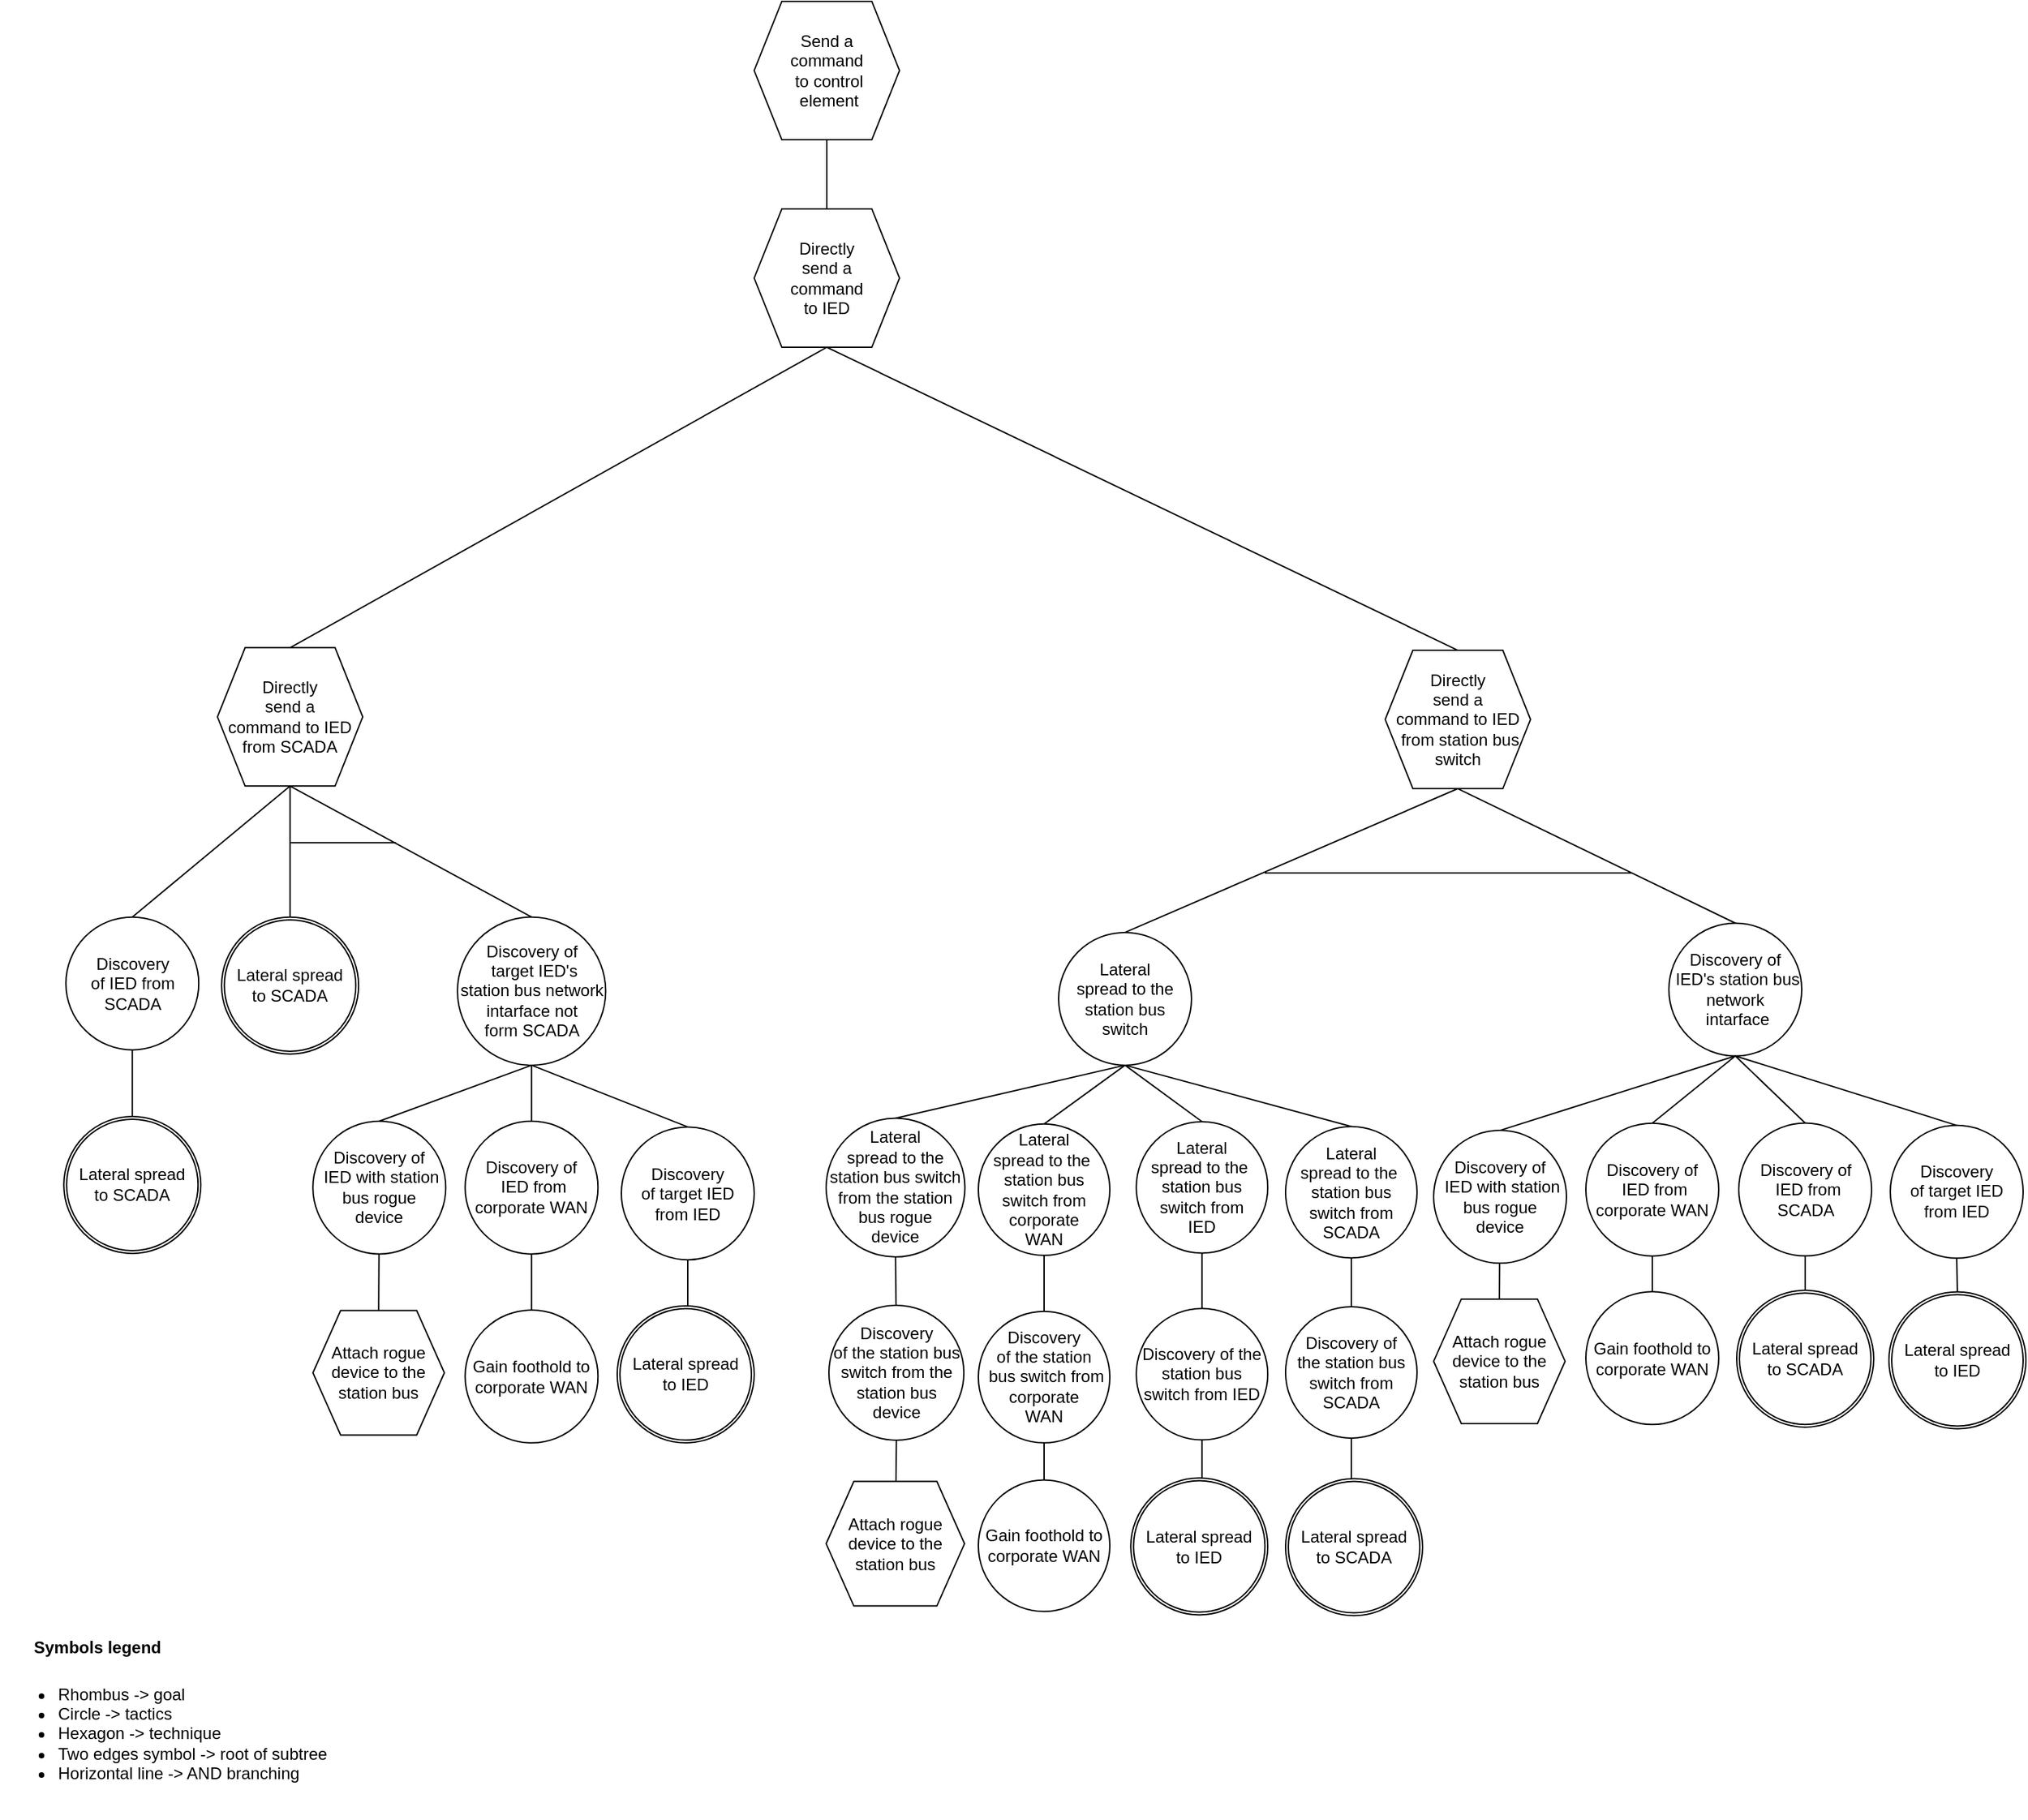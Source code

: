 <mxfile version="16.1.2" type="device"><diagram id="xbHYeiGO_CIbIeRIyyaW" name="Page-1"><mxGraphModel dx="3055" dy="998" grid="1" gridSize="10" guides="1" tooltips="1" connect="1" arrows="1" fold="1" page="1" pageScale="1" pageWidth="850" pageHeight="1100" math="0" shadow="0"><root><mxCell id="0"/><mxCell id="1" parent="0"/><mxCell id="wkG5_CU37ZLFnjXLYzD5-7" value="&lt;span style=&quot;font-family: &amp;#34;helvetica&amp;#34;&quot;&gt;Send a&lt;/span&gt;&lt;br style=&quot;font-family: &amp;#34;helvetica&amp;#34;&quot;&gt;&lt;span style=&quot;font-family: &amp;#34;helvetica&amp;#34;&quot;&gt;command&lt;/span&gt;&lt;br style=&quot;font-family: &amp;#34;helvetica&amp;#34;&quot;&gt;&lt;span style=&quot;font-family: &amp;#34;helvetica&amp;#34;&quot;&gt;&amp;nbsp;to control&lt;/span&gt;&lt;br style=&quot;font-family: &amp;#34;helvetica&amp;#34;&quot;&gt;&lt;span style=&quot;font-family: &amp;#34;helvetica&amp;#34;&quot;&gt;&amp;nbsp;element&lt;/span&gt;" style="shape=hexagon;perimeter=hexagonPerimeter2;whiteSpace=wrap;html=1;fixedSize=1;" parent="1" vertex="1"><mxGeometry x="-980.0" y="10" width="105" height="100" as="geometry"/></mxCell><mxCell id="wkG5_CU37ZLFnjXLYzD5-8" value="Directly &lt;br&gt;send a&lt;br&gt;command&lt;br&gt;to IED" style="shape=hexagon;perimeter=hexagonPerimeter2;whiteSpace=wrap;html=1;fixedSize=1;" parent="1" vertex="1"><mxGeometry x="-980" y="160.0" width="105" height="100" as="geometry"/></mxCell><mxCell id="wkG5_CU37ZLFnjXLYzD5-47" value="" style="endArrow=none;html=1;rounded=0;fontStyle=1;entryX=0.5;entryY=0;entryDx=0;entryDy=0;exitX=0.5;exitY=1;exitDx=0;exitDy=0;" parent="1" source="wkG5_CU37ZLFnjXLYzD5-7" target="wkG5_CU37ZLFnjXLYzD5-8" edge="1"><mxGeometry width="50" height="50" relative="1" as="geometry"><mxPoint x="1735" y="90" as="sourcePoint"/><mxPoint x="297.5" y="89.5" as="targetPoint"/></mxGeometry></mxCell><mxCell id="A3K8B1xX85LwOK0DyzmP-1" value="&lt;font style=&quot;font-size: 12px&quot;&gt;Symbols legend&lt;/font&gt;" style="text;strokeColor=none;fillColor=none;html=1;fontSize=24;fontStyle=1;verticalAlign=middle;align=center;" parent="1" vertex="1"><mxGeometry x="-1505" y="1176.23" width="100" height="40" as="geometry"/></mxCell><mxCell id="A3K8B1xX85LwOK0DyzmP-2" value="&lt;ul&gt;&lt;li&gt;&lt;span&gt;Rhombus -&amp;gt; goal&lt;/span&gt;&lt;/li&gt;&lt;li&gt;&lt;span&gt;Circle -&amp;gt; tactics&lt;/span&gt;&lt;br&gt;&lt;/li&gt;&lt;li&gt;Hexagon -&amp;gt; technique&lt;/li&gt;&lt;li&gt;Two edges symbol -&amp;gt; root of subtree&lt;/li&gt;&lt;li&gt;Horizontal line -&amp;gt; AND branching&lt;/li&gt;&lt;/ul&gt;" style="text;strokeColor=none;fillColor=none;html=1;whiteSpace=wrap;verticalAlign=middle;overflow=hidden;fontSize=12;" parent="1" vertex="1"><mxGeometry x="-1525" y="1200.17" width="250" height="123.06" as="geometry"/></mxCell><mxCell id="tBHeuhzr9P8B-SrUqs1z-7" value="" style="endArrow=none;html=1;rounded=0;exitX=0.5;exitY=1;exitDx=0;exitDy=0;entryX=0.5;entryY=0;entryDx=0;entryDy=0;" parent="1" source="tBHeuhzr9P8B-SrUqs1z-8" target="2avfzSoNMkTXMpvx09eD-16" edge="1"><mxGeometry width="50" height="50" relative="1" as="geometry"><mxPoint x="-1610.37" y="534.86" as="sourcePoint"/><mxPoint x="-1497.37" y="813.5" as="targetPoint"/></mxGeometry></mxCell><mxCell id="tBHeuhzr9P8B-SrUqs1z-8" value="Discovery&lt;br&gt;of IED from SCADA" style="ellipse;whiteSpace=wrap;html=1;aspect=fixed;" parent="1" vertex="1"><mxGeometry x="-1477.37" y="671.84" width="96" height="96" as="geometry"/></mxCell><mxCell id="tBHeuhzr9P8B-SrUqs1z-9" value="" style="endArrow=none;html=1;rounded=0;exitX=0.5;exitY=0;exitDx=0;exitDy=0;entryX=0.5;entryY=1;entryDx=0;entryDy=0;" parent="1" source="tBHeuhzr9P8B-SrUqs1z-8" target="ZmdPcdVTR1za3BunvtcV-39" edge="1"><mxGeometry width="50" height="50" relative="1" as="geometry"><mxPoint x="-1681.87" y="495.15" as="sourcePoint"/><mxPoint x="-1164.87" y="626.27" as="targetPoint"/><Array as="points"/></mxGeometry></mxCell><mxCell id="ZmdPcdVTR1za3BunvtcV-39" value="Directly&lt;br&gt;send a&lt;br&gt;command to IED from SCADA" style="shape=hexagon;perimeter=hexagonPerimeter2;whiteSpace=wrap;html=1;fixedSize=1;" parent="1" vertex="1"><mxGeometry x="-1367.87" y="477.17" width="105" height="100" as="geometry"/></mxCell><mxCell id="ZmdPcdVTR1za3BunvtcV-41" value="" style="endArrow=none;html=1;rounded=0;entryX=0.5;entryY=0;entryDx=0;entryDy=0;exitX=0.5;exitY=1;exitDx=0;exitDy=0;" parent="1" source="wkG5_CU37ZLFnjXLYzD5-8" target="ZmdPcdVTR1za3BunvtcV-39" edge="1"><mxGeometry width="50" height="50" relative="1" as="geometry"><mxPoint x="80" y="199.45" as="sourcePoint"/><mxPoint x="148" y="319.45" as="targetPoint"/></mxGeometry></mxCell><mxCell id="LZbwzX13tQkmF7auQUtu-6" value="" style="endArrow=none;html=1;rounded=0;entryX=0.5;entryY=0;entryDx=0;entryDy=0;exitX=0.5;exitY=1;exitDx=0;exitDy=0;" parent="1" source="ZmdPcdVTR1za3BunvtcV-39" target="uAcnihbOMQ7UStgC1b__-2" edge="1"><mxGeometry width="50" height="50" relative="1" as="geometry"><mxPoint x="-2065.37" y="606.27" as="sourcePoint"/><mxPoint x="-1315.34" y="625.59" as="targetPoint"/></mxGeometry></mxCell><mxCell id="LZbwzX13tQkmF7auQUtu-7" value="" style="endArrow=none;html=1;rounded=0;entryX=0.5;entryY=1;entryDx=0;entryDy=0;exitX=0.5;exitY=0;exitDx=0;exitDy=0;" parent="1" source="LZbwzX13tQkmF7auQUtu-9" target="ZmdPcdVTR1za3BunvtcV-39" edge="1"><mxGeometry width="50" height="50" relative="1" as="geometry"><mxPoint x="-1097.87" y="704.28" as="sourcePoint"/><mxPoint x="-1700.87" y="682.64" as="targetPoint"/></mxGeometry></mxCell><mxCell id="LZbwzX13tQkmF7auQUtu-8" value="" style="endArrow=none;html=1;rounded=0;" parent="1" edge="1"><mxGeometry width="50" height="50" relative="1" as="geometry"><mxPoint x="-1314.87" y="618.07" as="sourcePoint"/><mxPoint x="-1238.87" y="618.15" as="targetPoint"/></mxGeometry></mxCell><mxCell id="LZbwzX13tQkmF7auQUtu-9" value="Discovery of&lt;br&gt;&amp;nbsp;target IED's&lt;br&gt;station bus network intarface not &lt;br&gt;form SCADA" style="ellipse;whiteSpace=wrap;html=1;aspect=fixed;" parent="1" vertex="1"><mxGeometry x="-1194.42" y="671.84" width="107.1" height="107.1" as="geometry"/></mxCell><mxCell id="LZbwzX13tQkmF7auQUtu-12" value="" style="endArrow=none;html=1;rounded=0;exitX=0.5;exitY=0;exitDx=0;exitDy=0;entryX=0.5;entryY=1;entryDx=0;entryDy=0;" parent="1" source="LZbwzX13tQkmF7auQUtu-41" target="LZbwzX13tQkmF7auQUtu-9" edge="1"><mxGeometry width="50" height="50" relative="1" as="geometry"><mxPoint x="-1016.87" y="823.57" as="sourcePoint"/><mxPoint x="-1228.87" y="893.69" as="targetPoint"/><Array as="points"/></mxGeometry></mxCell><mxCell id="LZbwzX13tQkmF7auQUtu-18" value="Discovery of&lt;br&gt;&amp;nbsp;IED with station bus rogue &lt;br&gt;device" style="ellipse;whiteSpace=wrap;html=1;aspect=fixed;" parent="1" vertex="1"><mxGeometry x="-1298.87" y="819.38" width="96" height="96" as="geometry"/></mxCell><mxCell id="LZbwzX13tQkmF7auQUtu-19" value="" style="endArrow=none;html=1;rounded=0;entryX=0.5;entryY=1;entryDx=0;entryDy=0;exitX=0.5;exitY=0;exitDx=0;exitDy=0;" parent="1" source="LZbwzX13tQkmF7auQUtu-18" target="LZbwzX13tQkmF7auQUtu-9" edge="1"><mxGeometry width="50" height="50" relative="1" as="geometry"><mxPoint x="-1208.578" y="877.806" as="sourcePoint"/><mxPoint x="-1146.87" y="831.32" as="targetPoint"/><Array as="points"/></mxGeometry></mxCell><mxCell id="LZbwzX13tQkmF7auQUtu-20" value="Attach rogue device to the station bus" style="shape=hexagon;perimeter=hexagonPerimeter2;whiteSpace=wrap;html=1;fixedSize=1;" parent="1" vertex="1"><mxGeometry x="-1298.87" y="956.25" width="95" height="90" as="geometry"/></mxCell><mxCell id="LZbwzX13tQkmF7auQUtu-21" value="" style="endArrow=none;html=1;rounded=0;entryX=0.5;entryY=0;entryDx=0;entryDy=0;" parent="1" source="LZbwzX13tQkmF7auQUtu-18" target="LZbwzX13tQkmF7auQUtu-20" edge="1"><mxGeometry width="50" height="50" relative="1" as="geometry"><mxPoint x="-1251.87" y="912.17" as="sourcePoint"/><mxPoint x="-1299.87" y="934.04" as="targetPoint"/></mxGeometry></mxCell><mxCell id="LZbwzX13tQkmF7auQUtu-22" value="Gain foothold to corporate WAN" style="ellipse;whiteSpace=wrap;html=1;aspect=fixed;" parent="1" vertex="1"><mxGeometry x="-1188.87" y="955.9" width="96" height="96" as="geometry"/></mxCell><mxCell id="LZbwzX13tQkmF7auQUtu-23" value="Discovery of&lt;br&gt;&amp;nbsp;IED from corporate WAN" style="ellipse;whiteSpace=wrap;html=1;aspect=fixed;" parent="1" vertex="1"><mxGeometry x="-1188.87" y="819.38" width="96" height="96" as="geometry"/></mxCell><mxCell id="LZbwzX13tQkmF7auQUtu-24" value="" style="endArrow=none;html=1;rounded=0;exitX=0.5;exitY=1;exitDx=0;exitDy=0;entryX=0.5;entryY=0;entryDx=0;entryDy=0;" parent="1" source="LZbwzX13tQkmF7auQUtu-23" target="LZbwzX13tQkmF7auQUtu-22" edge="1"><mxGeometry width="50" height="50" relative="1" as="geometry"><mxPoint x="-980.87" y="927.22" as="sourcePoint"/><mxPoint x="-980.87" y="968.59" as="targetPoint"/></mxGeometry></mxCell><mxCell id="LZbwzX13tQkmF7auQUtu-25" value="" style="endArrow=none;html=1;rounded=0;exitX=0.5;exitY=0;exitDx=0;exitDy=0;entryX=0.5;entryY=1;entryDx=0;entryDy=0;" parent="1" source="LZbwzX13tQkmF7auQUtu-23" target="LZbwzX13tQkmF7auQUtu-9" edge="1"><mxGeometry width="50" height="50" relative="1" as="geometry"><mxPoint x="-1399.87" y="863.37" as="sourcePoint"/><mxPoint x="-1399.87" y="797.49" as="targetPoint"/><Array as="points"/></mxGeometry></mxCell><mxCell id="LZbwzX13tQkmF7auQUtu-40" value="" style="endArrow=none;html=1;rounded=0;exitX=0.5;exitY=1;exitDx=0;exitDy=0;" parent="1" source="LZbwzX13tQkmF7auQUtu-41" edge="1"><mxGeometry width="50" height="50" relative="1" as="geometry"><mxPoint x="-1129" y="681.57" as="sourcePoint"/><mxPoint x="-1028.0" y="954.94" as="targetPoint"/></mxGeometry></mxCell><mxCell id="LZbwzX13tQkmF7auQUtu-41" value="Discovery&lt;br&gt;of target IED from IED" style="ellipse;whiteSpace=wrap;html=1;aspect=fixed;" parent="1" vertex="1"><mxGeometry x="-1076" y="823.57" width="96" height="96" as="geometry"/></mxCell><mxCell id="Jbl8gsJ0nyqIGHnqKXbN-60" value="Lateral&lt;br&gt;&amp;nbsp;spread to the&amp;nbsp;&lt;br&gt;station bus switch" style="ellipse;whiteSpace=wrap;html=1;aspect=fixed;" parent="1" vertex="1"><mxGeometry x="-760.0" y="682.94" width="96" height="96" as="geometry"/></mxCell><mxCell id="Jbl8gsJ0nyqIGHnqKXbN-61" value="Gain foothold to corporate WAN" style="ellipse;whiteSpace=wrap;html=1;aspect=fixed;" parent="1" vertex="1"><mxGeometry x="-379" y="942.6" width="96" height="96" as="geometry"/></mxCell><mxCell id="Jbl8gsJ0nyqIGHnqKXbN-62" value="" style="endArrow=none;html=1;rounded=0;exitX=0.5;exitY=0;exitDx=0;exitDy=0;entryX=0.5;entryY=1;entryDx=0;entryDy=0;" parent="1" source="Jbl8gsJ0nyqIGHnqKXbN-70" target="Jbl8gsJ0nyqIGHnqKXbN-63" edge="1"><mxGeometry width="50" height="50" relative="1" as="geometry"><mxPoint x="-368.5" y="812.26" as="sourcePoint"/><mxPoint x="-310" y="777.26" as="targetPoint"/><Array as="points"/></mxGeometry></mxCell><mxCell id="Jbl8gsJ0nyqIGHnqKXbN-63" value="Discovery of&lt;br&gt;&amp;nbsp;IED's station bus network&lt;br&gt;&amp;nbsp;intarface" style="ellipse;whiteSpace=wrap;html=1;aspect=fixed;" parent="1" vertex="1"><mxGeometry x="-319" y="676.25" width="96" height="96" as="geometry"/></mxCell><mxCell id="Jbl8gsJ0nyqIGHnqKXbN-64" value="" style="endArrow=none;html=1;rounded=0;exitX=0.5;exitY=1;exitDx=0;exitDy=0;entryX=0.5;entryY=0;entryDx=0;entryDy=0;" parent="1" source="Jbl8gsJ0nyqIGHnqKXbN-66" target="Jbl8gsJ0nyqIGHnqKXbN-63" edge="1"><mxGeometry width="50" height="50" relative="1" as="geometry"><mxPoint x="-461.5" y="601.3" as="sourcePoint"/><mxPoint x="-752" y="660.42" as="targetPoint"/></mxGeometry></mxCell><mxCell id="Jbl8gsJ0nyqIGHnqKXbN-66" value="Directly&lt;br&gt;send a&lt;br&gt;command&amp;nbsp;to IED&lt;br&gt;&amp;nbsp;from station bus &lt;br&gt;switch" style="shape=hexagon;perimeter=hexagonPerimeter2;whiteSpace=wrap;html=1;fixedSize=1;" parent="1" vertex="1"><mxGeometry x="-524" y="479.02" width="105" height="100" as="geometry"/></mxCell><mxCell id="Jbl8gsJ0nyqIGHnqKXbN-67" value="" style="endArrow=none;html=1;rounded=0;entryX=0.5;entryY=0;entryDx=0;entryDy=0;exitX=0.5;exitY=1;exitDx=0;exitDy=0;" parent="1" source="wkG5_CU37ZLFnjXLYzD5-8" target="Jbl8gsJ0nyqIGHnqKXbN-66" edge="1"><mxGeometry width="50" height="50" relative="1" as="geometry"><mxPoint x="842.5" y="430.61" as="sourcePoint"/><mxPoint x="740" y="545.23" as="targetPoint"/></mxGeometry></mxCell><mxCell id="Jbl8gsJ0nyqIGHnqKXbN-68" value="Discovery of&lt;br&gt;&amp;nbsp;IED with station bus rogue &lt;br&gt;device" style="ellipse;whiteSpace=wrap;html=1;aspect=fixed;" parent="1" vertex="1"><mxGeometry x="-489" y="826.05" width="96" height="96" as="geometry"/></mxCell><mxCell id="Jbl8gsJ0nyqIGHnqKXbN-69" value="" style="endArrow=none;html=1;rounded=0;entryX=0.5;entryY=1;entryDx=0;entryDy=0;exitX=0.5;exitY=0;exitDx=0;exitDy=0;" parent="1" source="Jbl8gsJ0nyqIGHnqKXbN-68" target="Jbl8gsJ0nyqIGHnqKXbN-63" edge="1"><mxGeometry width="50" height="50" relative="1" as="geometry"><mxPoint x="-368.708" y="829.126" as="sourcePoint"/><mxPoint x="-310.5" y="767.26" as="targetPoint"/><Array as="points"/></mxGeometry></mxCell><mxCell id="Jbl8gsJ0nyqIGHnqKXbN-70" value="Discovery of&lt;br&gt;&amp;nbsp;IED from corporate WAN" style="ellipse;whiteSpace=wrap;html=1;aspect=fixed;" parent="1" vertex="1"><mxGeometry x="-379" y="820.83" width="96" height="96" as="geometry"/></mxCell><mxCell id="Jbl8gsJ0nyqIGHnqKXbN-71" value="" style="endArrow=none;html=1;rounded=0;exitX=0.5;exitY=0;exitDx=0;exitDy=0;" parent="1" source="Jbl8gsJ0nyqIGHnqKXbN-61" target="Jbl8gsJ0nyqIGHnqKXbN-70" edge="1"><mxGeometry width="50" height="50" relative="1" as="geometry"><mxPoint x="-39" y="960.08" as="sourcePoint"/><mxPoint x="-39" y="924.33" as="targetPoint"/><Array as="points"/></mxGeometry></mxCell><mxCell id="Jbl8gsJ0nyqIGHnqKXbN-72" value="Attach rogue device to the station bus" style="shape=hexagon;perimeter=hexagonPerimeter2;whiteSpace=wrap;html=1;fixedSize=1;" parent="1" vertex="1"><mxGeometry x="-489" y="947.97" width="95" height="90" as="geometry"/></mxCell><mxCell id="Jbl8gsJ0nyqIGHnqKXbN-73" value="" style="endArrow=none;html=1;rounded=0;entryX=0.5;entryY=0;entryDx=0;entryDy=0;" parent="1" source="Jbl8gsJ0nyqIGHnqKXbN-68" target="Jbl8gsJ0nyqIGHnqKXbN-72" edge="1"><mxGeometry width="50" height="50" relative="1" as="geometry"><mxPoint x="-442" y="918.84" as="sourcePoint"/><mxPoint x="-490" y="940.71" as="targetPoint"/></mxGeometry></mxCell><mxCell id="Jbl8gsJ0nyqIGHnqKXbN-75" value="Discovery of&lt;br&gt;&amp;nbsp;IED from SCADA" style="ellipse;whiteSpace=wrap;html=1;aspect=fixed;" parent="1" vertex="1"><mxGeometry x="-268.5" y="820.79" width="96" height="96" as="geometry"/></mxCell><mxCell id="Jbl8gsJ0nyqIGHnqKXbN-76" value="" style="endArrow=none;html=1;rounded=0;exitX=0.5;exitY=0;exitDx=0;exitDy=0;" parent="1" target="Jbl8gsJ0nyqIGHnqKXbN-75" edge="1"><mxGeometry width="50" height="50" relative="1" as="geometry"><mxPoint x="-220.5" y="943.2" as="sourcePoint"/><mxPoint x="71.5" y="921.29" as="targetPoint"/><Array as="points"/></mxGeometry></mxCell><mxCell id="Jbl8gsJ0nyqIGHnqKXbN-77" value="" style="endArrow=none;html=1;rounded=0;exitX=0.5;exitY=0;exitDx=0;exitDy=0;entryX=0.5;entryY=1;entryDx=0;entryDy=0;" parent="1" source="Jbl8gsJ0nyqIGHnqKXbN-75" target="Jbl8gsJ0nyqIGHnqKXbN-63" edge="1"><mxGeometry width="50" height="50" relative="1" as="geometry"><mxPoint x="-424.5" y="828.39" as="sourcePoint"/><mxPoint x="-160" y="750" as="targetPoint"/><Array as="points"/></mxGeometry></mxCell><mxCell id="Jbl8gsJ0nyqIGHnqKXbN-86" value="" style="endArrow=none;html=1;rounded=0;entryX=0.5;entryY=0;entryDx=0;entryDy=0;exitX=0.5;exitY=1;exitDx=0;exitDy=0;" parent="1" source="Jbl8gsJ0nyqIGHnqKXbN-66" target="Jbl8gsJ0nyqIGHnqKXbN-60" edge="1"><mxGeometry width="50" height="50" relative="1" as="geometry"><mxPoint x="-711.5" y="483.62" as="sourcePoint"/><mxPoint x="-358" y="635.37" as="targetPoint"/></mxGeometry></mxCell><mxCell id="Jbl8gsJ0nyqIGHnqKXbN-94" value="" style="endArrow=none;html=1;rounded=0;exitX=0.5;exitY=1;exitDx=0;exitDy=0;entryX=0.5;entryY=0;entryDx=0;entryDy=0;" parent="1" source="Jbl8gsJ0nyqIGHnqKXbN-95" target="2avfzSoNMkTXMpvx09eD-27" edge="1"><mxGeometry width="50" height="50" relative="1" as="geometry"><mxPoint x="-81" y="918.43" as="sourcePoint"/><mxPoint x="-129" y="943.45" as="targetPoint"/></mxGeometry></mxCell><mxCell id="Jbl8gsJ0nyqIGHnqKXbN-95" value="Discovery&lt;br&gt;of target IED from IED" style="ellipse;whiteSpace=wrap;html=1;aspect=fixed;" parent="1" vertex="1"><mxGeometry x="-159" y="822.43" width="96" height="96" as="geometry"/></mxCell><mxCell id="Jbl8gsJ0nyqIGHnqKXbN-96" value="" style="endArrow=none;html=1;rounded=0;exitX=0.5;exitY=0;exitDx=0;exitDy=0;entryX=0.5;entryY=1;entryDx=0;entryDy=0;" parent="1" source="Jbl8gsJ0nyqIGHnqKXbN-95" target="Jbl8gsJ0nyqIGHnqKXbN-63" edge="1"><mxGeometry width="50" height="50" relative="1" as="geometry"><mxPoint x="-172" y="824.64" as="sourcePoint"/><mxPoint x="-140" y="710" as="targetPoint"/><Array as="points"/></mxGeometry></mxCell><mxCell id="ztV4Gmg8IP8V2Pzz6eEl-1" value="Gain foothold to corporate WAN" style="ellipse;whiteSpace=wrap;html=1;aspect=fixed;" parent="1" vertex="1"><mxGeometry x="-818" y="1078.78" width="95" height="95" as="geometry"/></mxCell><mxCell id="ztV4Gmg8IP8V2Pzz6eEl-2" value="" style="endArrow=none;html=1;rounded=0;entryX=0.5;entryY=1;entryDx=0;entryDy=0;" parent="1" source="ztV4Gmg8IP8V2Pzz6eEl-1" target="ztV4Gmg8IP8V2Pzz6eEl-3" edge="1"><mxGeometry width="50" height="50" relative="1" as="geometry"><mxPoint x="-817.75" y="1090.45" as="sourcePoint"/><mxPoint x="-797.75" y="1070.45" as="targetPoint"/><Array as="points"/></mxGeometry></mxCell><mxCell id="ztV4Gmg8IP8V2Pzz6eEl-3" value="Discovery&lt;br&gt;of the station&lt;br&gt;&amp;nbsp;bus switch from corporate&lt;br&gt;WAN" style="ellipse;whiteSpace=wrap;html=1;aspect=fixed;" parent="1" vertex="1"><mxGeometry x="-818" y="956.9" width="95" height="95" as="geometry"/></mxCell><mxCell id="ztV4Gmg8IP8V2Pzz6eEl-4" value="Lateral &lt;br&gt;spread to the&amp;nbsp;&lt;br&gt;station bus switch from corporate &lt;br&gt;WAN" style="ellipse;whiteSpace=wrap;html=1;aspect=fixed;" parent="1" vertex="1"><mxGeometry x="-818" y="821.43" width="95" height="95" as="geometry"/></mxCell><mxCell id="ztV4Gmg8IP8V2Pzz6eEl-5" value="" style="endArrow=none;html=1;rounded=0;entryX=0.5;entryY=0;entryDx=0;entryDy=0;exitX=0.5;exitY=1;exitDx=0;exitDy=0;" parent="1" source="Jbl8gsJ0nyqIGHnqKXbN-60" target="ztV4Gmg8IP8V2Pzz6eEl-4" edge="1"><mxGeometry width="50" height="50" relative="1" as="geometry"><mxPoint x="-658" y="796.44" as="sourcePoint"/><mxPoint x="-802.38" y="839.01" as="targetPoint"/></mxGeometry></mxCell><mxCell id="ztV4Gmg8IP8V2Pzz6eEl-6" value="" style="endArrow=none;html=1;rounded=0;entryX=0.5;entryY=0;entryDx=0;entryDy=0;exitX=0.5;exitY=1;exitDx=0;exitDy=0;" parent="1" source="ztV4Gmg8IP8V2Pzz6eEl-4" target="ztV4Gmg8IP8V2Pzz6eEl-3" edge="1"><mxGeometry width="50" height="50" relative="1" as="geometry"><mxPoint x="-734.25" y="949.45" as="sourcePoint"/><mxPoint x="-771.25" y="959.45" as="targetPoint"/></mxGeometry></mxCell><mxCell id="ztV4Gmg8IP8V2Pzz6eEl-9" value="Discovery of the station bus switch from IED" style="ellipse;whiteSpace=wrap;html=1;aspect=fixed;" parent="1" vertex="1"><mxGeometry x="-703.87" y="954.74" width="95" height="95" as="geometry"/></mxCell><mxCell id="ztV4Gmg8IP8V2Pzz6eEl-10" value="Lateral &lt;br&gt;spread to the&amp;nbsp;&lt;br&gt;station bus switch from &lt;br&gt;IED" style="ellipse;whiteSpace=wrap;html=1;aspect=fixed;" parent="1" vertex="1"><mxGeometry x="-703.87" y="819.72" width="95" height="95" as="geometry"/></mxCell><mxCell id="ztV4Gmg8IP8V2Pzz6eEl-11" value="" style="endArrow=none;html=1;rounded=0;entryX=0.5;entryY=0;entryDx=0;entryDy=0;exitX=0.5;exitY=1;exitDx=0;exitDy=0;" parent="1" source="ztV4Gmg8IP8V2Pzz6eEl-10" target="ztV4Gmg8IP8V2Pzz6eEl-9" edge="1"><mxGeometry width="50" height="50" relative="1" as="geometry"><mxPoint x="-640.12" y="930.82" as="sourcePoint"/><mxPoint x="-677.12" y="940.82" as="targetPoint"/></mxGeometry></mxCell><mxCell id="ztV4Gmg8IP8V2Pzz6eEl-12" value="" style="endArrow=none;html=1;rounded=0;entryX=0.5;entryY=0;entryDx=0;entryDy=0;exitX=0.5;exitY=1;exitDx=0;exitDy=0;" parent="1" source="Jbl8gsJ0nyqIGHnqKXbN-60" target="ztV4Gmg8IP8V2Pzz6eEl-10" edge="1"><mxGeometry width="50" height="50" relative="1" as="geometry"><mxPoint x="-588" y="832.44" as="sourcePoint"/><mxPoint x="-826.12" y="846.48" as="targetPoint"/></mxGeometry></mxCell><mxCell id="ztV4Gmg8IP8V2Pzz6eEl-13" value="" style="endArrow=none;html=1;rounded=0;exitX=0.5;exitY=1;exitDx=0;exitDy=0;entryX=0.5;entryY=0;entryDx=0;entryDy=0;" parent="1" source="Jbl8gsJ0nyqIGHnqKXbN-60" target="ztV4Gmg8IP8V2Pzz6eEl-14" edge="1"><mxGeometry width="50" height="50" relative="1" as="geometry"><mxPoint x="-610.5" y="780.94" as="sourcePoint"/><mxPoint x="-443.63" y="844.55" as="targetPoint"/></mxGeometry></mxCell><mxCell id="ztV4Gmg8IP8V2Pzz6eEl-14" value="Lateral &lt;br&gt;spread to the&amp;nbsp;&lt;br&gt;station bus switch from &lt;br&gt;SCADA" style="ellipse;whiteSpace=wrap;html=1;aspect=fixed;" parent="1" vertex="1"><mxGeometry x="-596.0" y="823.22" width="95" height="95" as="geometry"/></mxCell><mxCell id="ztV4Gmg8IP8V2Pzz6eEl-17" value="" style="endArrow=none;html=1;rounded=0;exitX=0.5;exitY=1;exitDx=0;exitDy=0;entryX=0.5;entryY=0;entryDx=0;entryDy=0;" parent="1" source="ztV4Gmg8IP8V2Pzz6eEl-9" edge="1"><mxGeometry width="50" height="50" relative="1" as="geometry"><mxPoint x="-666.37" y="933.69" as="sourcePoint"/><mxPoint x="-656.37" y="1084.76" as="targetPoint"/></mxGeometry></mxCell><mxCell id="ztV4Gmg8IP8V2Pzz6eEl-21" value="Discovery of &lt;br&gt;the station bus switch from SCADA" style="ellipse;whiteSpace=wrap;html=1;aspect=fixed;" parent="1" vertex="1"><mxGeometry x="-596.0" y="953.47" width="95" height="95" as="geometry"/></mxCell><mxCell id="ztV4Gmg8IP8V2Pzz6eEl-22" value="" style="endArrow=none;html=1;rounded=0;entryX=0.5;entryY=0;entryDx=0;entryDy=0;exitX=0.5;exitY=1;exitDx=0;exitDy=0;" parent="1" source="ztV4Gmg8IP8V2Pzz6eEl-14" target="ztV4Gmg8IP8V2Pzz6eEl-21" edge="1"><mxGeometry width="50" height="50" relative="1" as="geometry"><mxPoint x="-528.5" y="933.53" as="sourcePoint"/><mxPoint x="-529.25" y="950.66" as="targetPoint"/></mxGeometry></mxCell><mxCell id="ztV4Gmg8IP8V2Pzz6eEl-25" value="" style="endArrow=none;html=1;rounded=0;exitX=0.5;exitY=1;exitDx=0;exitDy=0;entryX=0.5;entryY=0;entryDx=0;entryDy=0;" parent="1" source="ztV4Gmg8IP8V2Pzz6eEl-21" edge="1"><mxGeometry width="50" height="50" relative="1" as="geometry"><mxPoint x="-518.5" y="943.53" as="sourcePoint"/><mxPoint x="-548.5" y="1084.67" as="targetPoint"/></mxGeometry></mxCell><mxCell id="x96K6FlgTSmwkDM-5j2Z-1" value="" style="endArrow=none;html=1;rounded=0;" parent="1" edge="1"><mxGeometry width="50" height="50" relative="1" as="geometry"><mxPoint x="-611" y="640" as="sourcePoint"/><mxPoint x="-346" y="640" as="targetPoint"/></mxGeometry></mxCell><mxCell id="2avfzSoNMkTXMpvx09eD-15" value="" style="ellipse;whiteSpace=wrap;html=1;aspect=fixed;" parent="1" vertex="1"><mxGeometry x="-1478.87" y="815.98" width="99" height="99" as="geometry"/></mxCell><mxCell id="2avfzSoNMkTXMpvx09eD-16" value="Lateral spread&lt;br&gt;to SCADA" style="ellipse;whiteSpace=wrap;html=1;aspect=fixed;" parent="1" vertex="1"><mxGeometry x="-1476.87" y="817.98" width="95" height="95" as="geometry"/></mxCell><mxCell id="2avfzSoNMkTXMpvx09eD-17" value="" style="ellipse;whiteSpace=wrap;html=1;aspect=fixed;" parent="1" vertex="1"><mxGeometry x="-1079" y="952.9" width="99" height="99" as="geometry"/></mxCell><mxCell id="2avfzSoNMkTXMpvx09eD-18" value="Lateral spread&lt;br&gt;to IED" style="ellipse;whiteSpace=wrap;html=1;aspect=fixed;" parent="1" vertex="1"><mxGeometry x="-1077" y="954.9" width="95" height="95" as="geometry"/></mxCell><mxCell id="2avfzSoNMkTXMpvx09eD-20" value="" style="ellipse;whiteSpace=wrap;html=1;aspect=fixed;" parent="1" vertex="1"><mxGeometry x="-707.87" y="1077.23" width="99" height="99" as="geometry"/></mxCell><mxCell id="2avfzSoNMkTXMpvx09eD-21" value="Lateral spread&lt;br&gt;to IED" style="ellipse;whiteSpace=wrap;html=1;aspect=fixed;" parent="1" vertex="1"><mxGeometry x="-705.87" y="1079.23" width="95" height="95" as="geometry"/></mxCell><mxCell id="2avfzSoNMkTXMpvx09eD-22" value="" style="ellipse;whiteSpace=wrap;html=1;aspect=fixed;" parent="1" vertex="1"><mxGeometry x="-596" y="1077.78" width="99" height="99" as="geometry"/></mxCell><mxCell id="2avfzSoNMkTXMpvx09eD-23" value="Lateral spread&lt;br&gt;to SCADA" style="ellipse;whiteSpace=wrap;html=1;aspect=fixed;" parent="1" vertex="1"><mxGeometry x="-594" y="1079.78" width="95" height="95" as="geometry"/></mxCell><mxCell id="2avfzSoNMkTXMpvx09eD-24" value="" style="ellipse;whiteSpace=wrap;html=1;aspect=fixed;" parent="1" vertex="1"><mxGeometry x="-270" y="941.57" width="99" height="99" as="geometry"/></mxCell><mxCell id="2avfzSoNMkTXMpvx09eD-25" value="Lateral spread&lt;br&gt;to SCADA" style="ellipse;whiteSpace=wrap;html=1;aspect=fixed;" parent="1" vertex="1"><mxGeometry x="-268" y="943.57" width="95" height="95" as="geometry"/></mxCell><mxCell id="2avfzSoNMkTXMpvx09eD-26" value="" style="ellipse;whiteSpace=wrap;html=1;aspect=fixed;" parent="1" vertex="1"><mxGeometry x="-160" y="942.7" width="99" height="99" as="geometry"/></mxCell><mxCell id="2avfzSoNMkTXMpvx09eD-27" value="Lateral spread&lt;br&gt;to IED" style="ellipse;whiteSpace=wrap;html=1;aspect=fixed;" parent="1" vertex="1"><mxGeometry x="-158" y="944.7" width="95" height="95" as="geometry"/></mxCell><mxCell id="uAcnihbOMQ7UStgC1b__-1" value="" style="ellipse;whiteSpace=wrap;html=1;aspect=fixed;" parent="1" vertex="1"><mxGeometry x="-1364.87" y="671.84" width="99" height="99" as="geometry"/></mxCell><mxCell id="uAcnihbOMQ7UStgC1b__-2" value="Lateral spread&lt;br&gt;to SCADA" style="ellipse;whiteSpace=wrap;html=1;aspect=fixed;" parent="1" vertex="1"><mxGeometry x="-1362.87" y="673.84" width="95" height="95" as="geometry"/></mxCell><mxCell id="giREp98iU9Jm4HubEeB9-1" value="" style="endArrow=none;html=1;rounded=0;entryX=0.5;entryY=0;entryDx=0;entryDy=0;exitX=0.5;exitY=1;exitDx=0;exitDy=0;" parent="1" source="Jbl8gsJ0nyqIGHnqKXbN-60" target="giREp98iU9Jm4HubEeB9-2" edge="1"><mxGeometry width="50" height="50" relative="1" as="geometry"><mxPoint x="-692.5" y="772.69" as="sourcePoint"/><mxPoint x="-877" y="999.05" as="targetPoint"/></mxGeometry></mxCell><mxCell id="giREp98iU9Jm4HubEeB9-2" value="Lateral &lt;br&gt;spread to the station bus switch from the station bus rogue &lt;br&gt;device" style="ellipse;whiteSpace=wrap;html=1;aspect=fixed;" parent="1" vertex="1"><mxGeometry x="-928" y="817.24" width="100.28" height="100.28" as="geometry"/></mxCell><mxCell id="giREp98iU9Jm4HubEeB9-3" value="Discovery &lt;br&gt;of the station bus switch from the station bus device" style="ellipse;whiteSpace=wrap;html=1;aspect=fixed;" parent="1" vertex="1"><mxGeometry x="-926" y="952.47" width="97.53" height="97.53" as="geometry"/></mxCell><mxCell id="giREp98iU9Jm4HubEeB9-4" value="Attach rogue device to the station bus" style="shape=hexagon;perimeter=hexagonPerimeter2;whiteSpace=wrap;html=1;fixedSize=1;" parent="1" vertex="1"><mxGeometry x="-928" y="1079.78" width="100" height="90" as="geometry"/></mxCell><mxCell id="giREp98iU9Jm4HubEeB9-5" value="" style="endArrow=none;html=1;rounded=0;entryX=0.5;entryY=1;entryDx=0;entryDy=0;" parent="1" source="giREp98iU9Jm4HubEeB9-4" target="giREp98iU9Jm4HubEeB9-3" edge="1"><mxGeometry width="50" height="50" relative="1" as="geometry"><mxPoint x="-870" y="827.51" as="sourcePoint"/><mxPoint x="-918" y="1060" as="targetPoint"/><Array as="points"/></mxGeometry></mxCell><mxCell id="giREp98iU9Jm4HubEeB9-6" value="" style="endArrow=none;html=1;rounded=0;entryX=0.5;entryY=1;entryDx=0;entryDy=0;" parent="1" source="giREp98iU9Jm4HubEeB9-3" target="giREp98iU9Jm4HubEeB9-2" edge="1"><mxGeometry width="50" height="50" relative="1" as="geometry"><mxPoint x="-878" y="950" as="sourcePoint"/><mxPoint x="-930" y="930" as="targetPoint"/><Array as="points"/></mxGeometry></mxCell></root></mxGraphModel></diagram></mxfile>